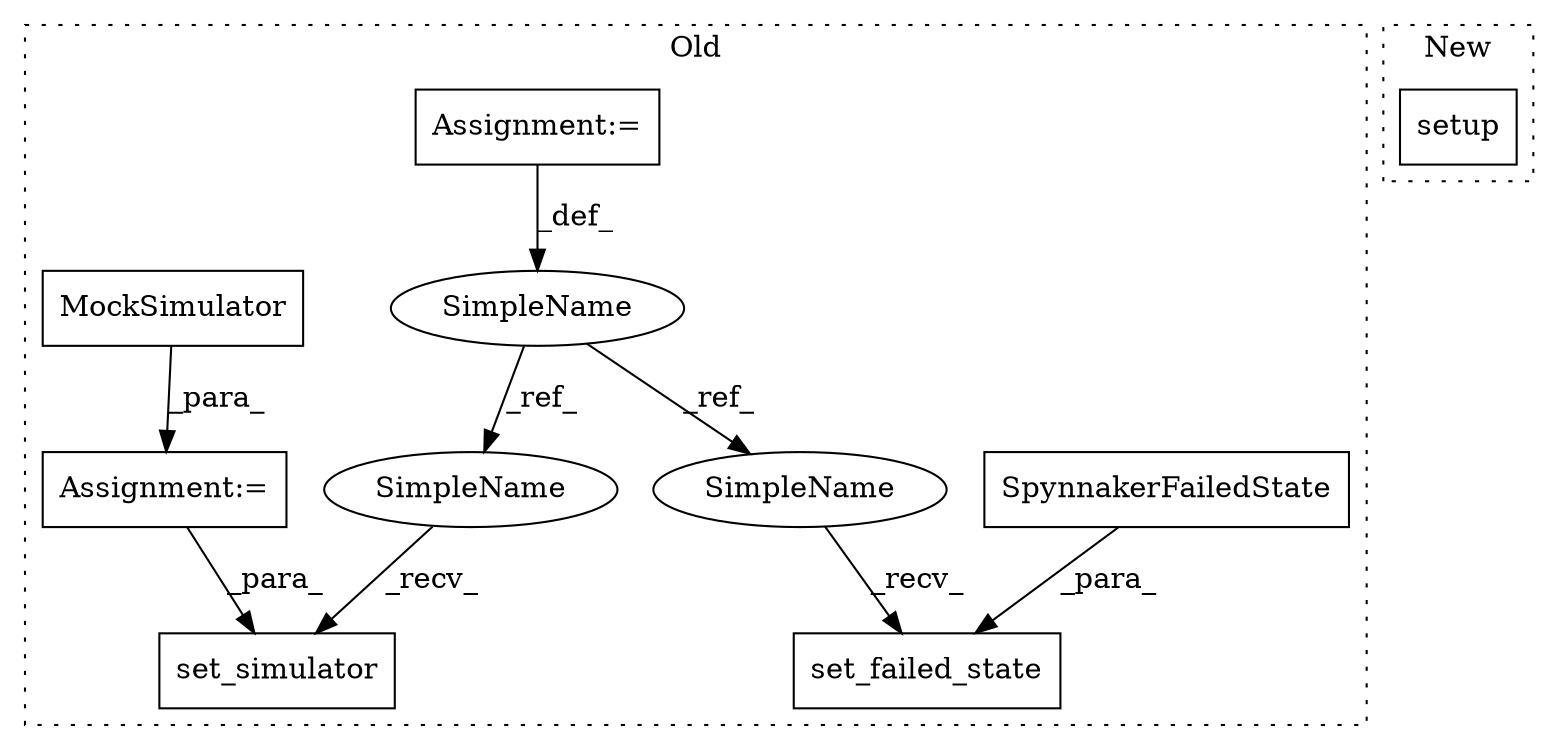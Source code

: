 digraph G {
subgraph cluster0 {
1 [label="SpynnakerFailedState" a="32" s="3533" l="22" shape="box"];
3 [label="set_failed_state" a="32" s="3516,3555" l="17,1" shape="box"];
4 [label="SimpleName" a="42" s="3444" l="17" shape="ellipse"];
5 [label="set_simulator" a="32" s="3580,3603" l="14,1" shape="box"];
6 [label="Assignment:=" a="7" s="3444" l="17" shape="box"];
7 [label="Assignment:=" a="7" s="3476" l="1" shape="box"];
8 [label="MockSimulator" a="32" s="3477" l="15" shape="box"];
9 [label="SimpleName" a="42" s="3498" l="17" shape="ellipse"];
10 [label="SimpleName" a="42" s="3562" l="17" shape="ellipse"];
label = "Old";
style="dotted";
}
subgraph cluster1 {
2 [label="setup" a="32" s="3031" l="7" shape="box"];
label = "New";
style="dotted";
}
1 -> 3 [label="_para_"];
4 -> 10 [label="_ref_"];
4 -> 9 [label="_ref_"];
6 -> 4 [label="_def_"];
7 -> 5 [label="_para_"];
8 -> 7 [label="_para_"];
9 -> 3 [label="_recv_"];
10 -> 5 [label="_recv_"];
}